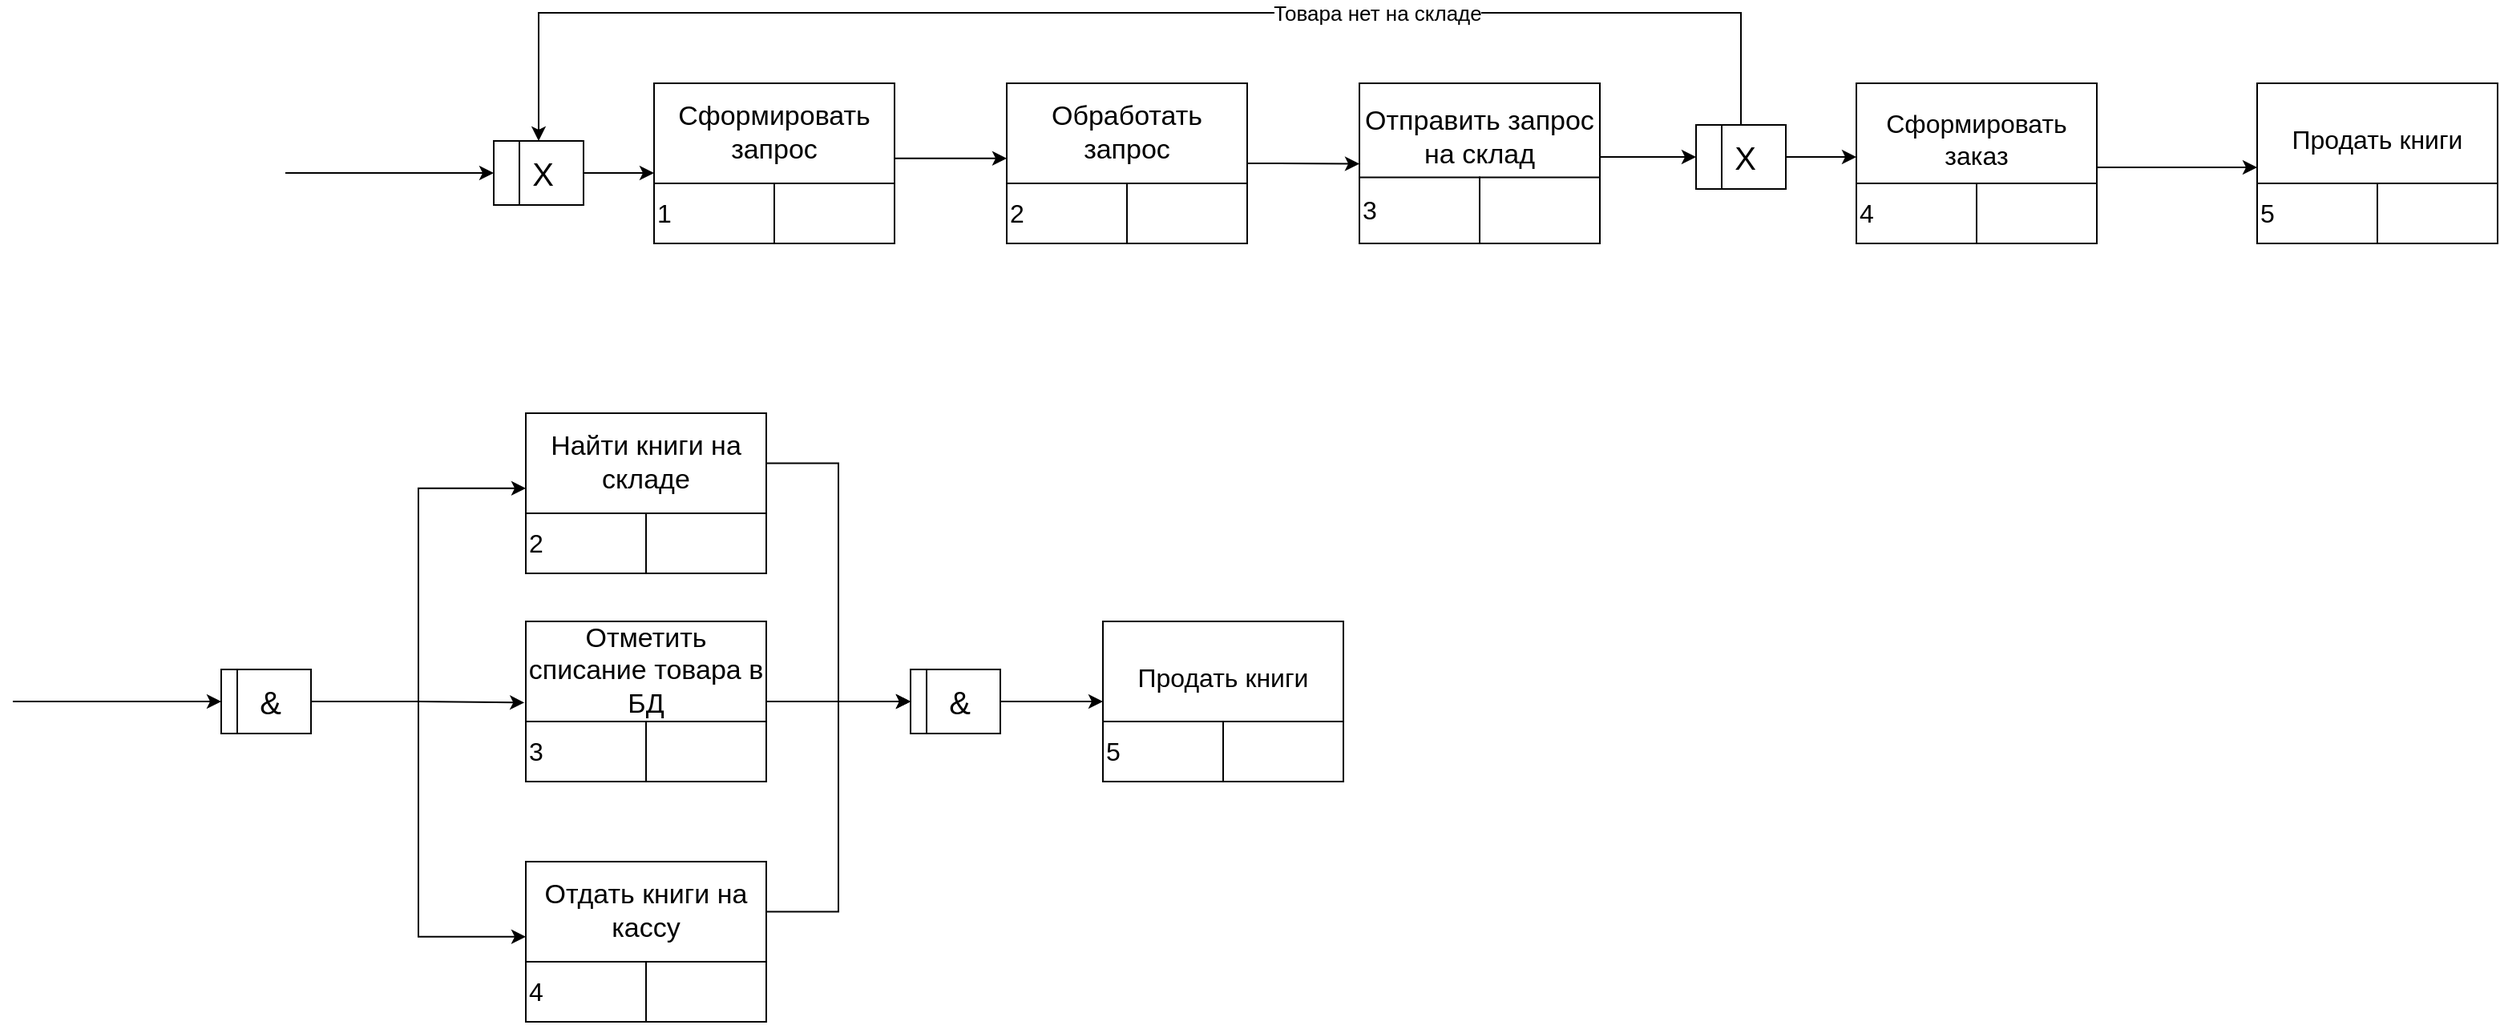 <mxfile version="22.0.0" type="github">
  <diagram name="Страница — 1" id="YEYx_S7np20xCLuWIb5I">
    <mxGraphModel dx="836" dy="529" grid="1" gridSize="10" guides="1" tooltips="1" connect="1" arrows="1" fold="1" page="1" pageScale="1" pageWidth="1169" pageHeight="827" math="0" shadow="0">
      <root>
        <mxCell id="0" />
        <mxCell id="1" parent="0" />
        <mxCell id="KCzzuOQfdrju5-R5w8kE-15" value="" style="group" vertex="1" connectable="0" parent="1">
          <mxGeometry x="970" y="304" width="150" height="110" as="geometry" />
        </mxCell>
        <mxCell id="KCzzuOQfdrju5-R5w8kE-16" value="&lt;span style=&quot;font-size: 17px;&quot;&gt;Отправить запрос на склад&lt;/span&gt;" style="rounded=0;whiteSpace=wrap;html=1;" vertex="1" parent="KCzzuOQfdrju5-R5w8kE-15">
          <mxGeometry y="10" width="150" height="67" as="geometry" />
        </mxCell>
        <mxCell id="KCzzuOQfdrju5-R5w8kE-17" value="&lt;font style=&quot;font-size: 16px;&quot;&gt;3&lt;/font&gt;" style="rounded=0;whiteSpace=wrap;html=1;align=left;" vertex="1" parent="KCzzuOQfdrju5-R5w8kE-15">
          <mxGeometry y="68.75" width="75" height="41.25" as="geometry" />
        </mxCell>
        <mxCell id="KCzzuOQfdrju5-R5w8kE-18" value="" style="rounded=0;whiteSpace=wrap;html=1;" vertex="1" parent="KCzzuOQfdrju5-R5w8kE-15">
          <mxGeometry x="75" y="68.75" width="75" height="41.25" as="geometry" />
        </mxCell>
        <mxCell id="KCzzuOQfdrju5-R5w8kE-45" value="" style="group" vertex="1" connectable="0" parent="1">
          <mxGeometry x="530" y="314" width="150" height="100" as="geometry" />
        </mxCell>
        <mxCell id="KCzzuOQfdrju5-R5w8kE-46" value="&lt;font style=&quot;font-size: 17px;&quot;&gt;Сформировать запрос&lt;/font&gt;" style="rounded=0;whiteSpace=wrap;html=1;" vertex="1" parent="KCzzuOQfdrju5-R5w8kE-45">
          <mxGeometry width="150" height="62.5" as="geometry" />
        </mxCell>
        <mxCell id="KCzzuOQfdrju5-R5w8kE-47" value="&lt;font style=&quot;font-size: 16px;&quot;&gt;1&lt;/font&gt;" style="rounded=0;whiteSpace=wrap;html=1;align=left;" vertex="1" parent="KCzzuOQfdrju5-R5w8kE-45">
          <mxGeometry y="62.5" width="75" height="37.5" as="geometry" />
        </mxCell>
        <mxCell id="KCzzuOQfdrju5-R5w8kE-48" value="" style="rounded=0;whiteSpace=wrap;html=1;" vertex="1" parent="KCzzuOQfdrju5-R5w8kE-45">
          <mxGeometry x="75" y="62.5" width="75" height="37.5" as="geometry" />
        </mxCell>
        <mxCell id="KCzzuOQfdrju5-R5w8kE-50" value="" style="group" vertex="1" connectable="0" parent="1">
          <mxGeometry x="450" y="520" width="150" height="100" as="geometry" />
        </mxCell>
        <mxCell id="KCzzuOQfdrju5-R5w8kE-51" value="&lt;font style=&quot;font-size: 17px;&quot;&gt;Найти книги на складе&lt;/font&gt;" style="rounded=0;whiteSpace=wrap;html=1;" vertex="1" parent="KCzzuOQfdrju5-R5w8kE-50">
          <mxGeometry width="150" height="62.5" as="geometry" />
        </mxCell>
        <mxCell id="KCzzuOQfdrju5-R5w8kE-52" value="&lt;span style=&quot;font-size: 16px;&quot;&gt;2&lt;/span&gt;" style="rounded=0;whiteSpace=wrap;html=1;align=left;" vertex="1" parent="KCzzuOQfdrju5-R5w8kE-50">
          <mxGeometry y="62.5" width="75" height="37.5" as="geometry" />
        </mxCell>
        <mxCell id="KCzzuOQfdrju5-R5w8kE-53" value="" style="rounded=0;whiteSpace=wrap;html=1;" vertex="1" parent="KCzzuOQfdrju5-R5w8kE-50">
          <mxGeometry x="75" y="62.5" width="75" height="37.5" as="geometry" />
        </mxCell>
        <mxCell id="KCzzuOQfdrju5-R5w8kE-54" value="" style="group" vertex="1" connectable="0" parent="1">
          <mxGeometry x="750" y="314" width="150" height="100" as="geometry" />
        </mxCell>
        <mxCell id="KCzzuOQfdrju5-R5w8kE-55" value="&lt;font style=&quot;font-size: 17px;&quot;&gt;Обработать запрос&lt;/font&gt;" style="rounded=0;whiteSpace=wrap;html=1;" vertex="1" parent="KCzzuOQfdrju5-R5w8kE-54">
          <mxGeometry width="150" height="62.5" as="geometry" />
        </mxCell>
        <mxCell id="KCzzuOQfdrju5-R5w8kE-56" value="&lt;span style=&quot;font-size: 16px;&quot;&gt;2&lt;/span&gt;" style="rounded=0;whiteSpace=wrap;html=1;align=left;" vertex="1" parent="KCzzuOQfdrju5-R5w8kE-54">
          <mxGeometry y="62.5" width="75" height="37.5" as="geometry" />
        </mxCell>
        <mxCell id="KCzzuOQfdrju5-R5w8kE-57" value="" style="rounded=0;whiteSpace=wrap;html=1;" vertex="1" parent="KCzzuOQfdrju5-R5w8kE-54">
          <mxGeometry x="75" y="62.5" width="75" height="37.5" as="geometry" />
        </mxCell>
        <mxCell id="KCzzuOQfdrju5-R5w8kE-58" style="edgeStyle=orthogonalEdgeStyle;rounded=0;orthogonalLoop=1;jettySize=auto;html=1;entryX=0;entryY=0.75;entryDx=0;entryDy=0;" edge="1" parent="1" source="KCzzuOQfdrju5-R5w8kE-46" target="KCzzuOQfdrju5-R5w8kE-55">
          <mxGeometry relative="1" as="geometry">
            <Array as="points">
              <mxPoint x="715" y="360" />
            </Array>
          </mxGeometry>
        </mxCell>
        <mxCell id="KCzzuOQfdrju5-R5w8kE-60" style="edgeStyle=orthogonalEdgeStyle;rounded=0;orthogonalLoop=1;jettySize=auto;html=1;entryX=0;entryY=0.75;entryDx=0;entryDy=0;" edge="1" parent="1" source="KCzzuOQfdrju5-R5w8kE-55" target="KCzzuOQfdrju5-R5w8kE-16">
          <mxGeometry relative="1" as="geometry">
            <Array as="points">
              <mxPoint x="920" y="364" />
              <mxPoint x="920" y="364" />
            </Array>
          </mxGeometry>
        </mxCell>
        <mxCell id="KCzzuOQfdrju5-R5w8kE-61" value="" style="group" vertex="1" connectable="0" parent="1">
          <mxGeometry x="1180" y="340" width="56" height="40" as="geometry" />
        </mxCell>
        <mxCell id="KCzzuOQfdrju5-R5w8kE-68" style="edgeStyle=orthogonalEdgeStyle;rounded=0;orthogonalLoop=1;jettySize=auto;html=1;" edge="1" parent="KCzzuOQfdrju5-R5w8kE-61" source="KCzzuOQfdrju5-R5w8kE-62">
          <mxGeometry relative="1" as="geometry">
            <mxPoint x="100.0" y="20" as="targetPoint" />
          </mxGeometry>
        </mxCell>
        <mxCell id="KCzzuOQfdrju5-R5w8kE-62" value="&lt;span style=&quot;font-size: 20px;&quot;&gt;&amp;nbsp;X&lt;/span&gt;" style="rounded=0;whiteSpace=wrap;html=1;" vertex="1" parent="KCzzuOQfdrju5-R5w8kE-61">
          <mxGeometry width="56" height="40" as="geometry" />
        </mxCell>
        <mxCell id="KCzzuOQfdrju5-R5w8kE-63" value="" style="rounded=0;whiteSpace=wrap;html=1;" vertex="1" parent="KCzzuOQfdrju5-R5w8kE-61">
          <mxGeometry width="16" height="40" as="geometry" />
        </mxCell>
        <mxCell id="KCzzuOQfdrju5-R5w8kE-64" style="edgeStyle=orthogonalEdgeStyle;rounded=0;orthogonalLoop=1;jettySize=auto;html=1;entryX=0;entryY=0.5;entryDx=0;entryDy=0;" edge="1" parent="1" source="KCzzuOQfdrju5-R5w8kE-16" target="KCzzuOQfdrju5-R5w8kE-63">
          <mxGeometry relative="1" as="geometry">
            <Array as="points">
              <mxPoint x="1140" y="360" />
              <mxPoint x="1140" y="360" />
            </Array>
          </mxGeometry>
        </mxCell>
        <mxCell id="KCzzuOQfdrju5-R5w8kE-65" style="edgeStyle=orthogonalEdgeStyle;rounded=0;orthogonalLoop=1;jettySize=auto;html=1;exitX=0.5;exitY=0;exitDx=0;exitDy=0;" edge="1" parent="1" source="KCzzuOQfdrju5-R5w8kE-62" target="KCzzuOQfdrju5-R5w8kE-112">
          <mxGeometry relative="1" as="geometry">
            <mxPoint x="1180.0" y="276.0" as="sourcePoint" />
            <mxPoint x="605" y="230" as="targetPoint" />
            <Array as="points">
              <mxPoint x="1208" y="270" />
              <mxPoint x="458" y="270" />
            </Array>
          </mxGeometry>
        </mxCell>
        <mxCell id="KCzzuOQfdrju5-R5w8kE-67" value="&lt;font style=&quot;font-size: 13px;&quot;&gt;Товара нет на складе&lt;/font&gt;" style="edgeLabel;html=1;align=center;verticalAlign=middle;resizable=0;points=[];" vertex="1" connectable="0" parent="KCzzuOQfdrju5-R5w8kE-65">
          <mxGeometry x="-0.341" relative="1" as="geometry">
            <mxPoint x="-1" as="offset" />
          </mxGeometry>
        </mxCell>
        <mxCell id="KCzzuOQfdrju5-R5w8kE-69" value="" style="group" vertex="1" connectable="0" parent="1">
          <mxGeometry x="1280" y="314" width="150" height="100" as="geometry" />
        </mxCell>
        <mxCell id="KCzzuOQfdrju5-R5w8kE-70" value="&lt;span style=&quot;font-size: 16px;&quot;&gt;Сформировать заказ&lt;/span&gt;" style="rounded=0;whiteSpace=wrap;html=1;" vertex="1" parent="KCzzuOQfdrju5-R5w8kE-69">
          <mxGeometry width="150" height="70" as="geometry" />
        </mxCell>
        <mxCell id="KCzzuOQfdrju5-R5w8kE-71" value="&lt;font style=&quot;font-size: 16px;&quot;&gt;4&lt;/font&gt;" style="rounded=0;whiteSpace=wrap;html=1;align=left;" vertex="1" parent="KCzzuOQfdrju5-R5w8kE-69">
          <mxGeometry y="62.5" width="75" height="37.5" as="geometry" />
        </mxCell>
        <mxCell id="KCzzuOQfdrju5-R5w8kE-72" value="" style="rounded=0;whiteSpace=wrap;html=1;" vertex="1" parent="KCzzuOQfdrju5-R5w8kE-69">
          <mxGeometry x="75" y="62.5" width="75" height="37.5" as="geometry" />
        </mxCell>
        <mxCell id="KCzzuOQfdrju5-R5w8kE-73" value="" style="group" vertex="1" connectable="0" parent="1">
          <mxGeometry x="1530" y="314" width="150" height="100" as="geometry" />
        </mxCell>
        <mxCell id="KCzzuOQfdrju5-R5w8kE-74" value="&lt;font style=&quot;font-size: 16px;&quot;&gt;Продать книги&lt;/font&gt;" style="rounded=0;whiteSpace=wrap;html=1;" vertex="1" parent="KCzzuOQfdrju5-R5w8kE-73">
          <mxGeometry width="150" height="70" as="geometry" />
        </mxCell>
        <mxCell id="KCzzuOQfdrju5-R5w8kE-75" value="&lt;span style=&quot;font-size: 16px;&quot;&gt;5&lt;/span&gt;" style="rounded=0;whiteSpace=wrap;html=1;align=left;" vertex="1" parent="KCzzuOQfdrju5-R5w8kE-73">
          <mxGeometry y="62.5" width="75" height="37.5" as="geometry" />
        </mxCell>
        <mxCell id="KCzzuOQfdrju5-R5w8kE-76" value="" style="rounded=0;whiteSpace=wrap;html=1;" vertex="1" parent="KCzzuOQfdrju5-R5w8kE-73">
          <mxGeometry x="75" y="62.5" width="75" height="37.5" as="geometry" />
        </mxCell>
        <mxCell id="KCzzuOQfdrju5-R5w8kE-78" style="edgeStyle=orthogonalEdgeStyle;rounded=0;orthogonalLoop=1;jettySize=auto;html=1;entryX=0;entryY=0.75;entryDx=0;entryDy=0;" edge="1" parent="1" source="KCzzuOQfdrju5-R5w8kE-70" target="KCzzuOQfdrju5-R5w8kE-74">
          <mxGeometry relative="1" as="geometry">
            <Array as="points">
              <mxPoint x="1480" y="367" />
            </Array>
          </mxGeometry>
        </mxCell>
        <mxCell id="KCzzuOQfdrju5-R5w8kE-83" value="" style="group" vertex="1" connectable="0" parent="1">
          <mxGeometry x="450" y="650" width="150" height="100" as="geometry" />
        </mxCell>
        <mxCell id="KCzzuOQfdrju5-R5w8kE-84" value="&lt;font style=&quot;font-size: 17px;&quot;&gt;Отметить списание товара в БД&lt;/font&gt;" style="rounded=0;whiteSpace=wrap;html=1;" vertex="1" parent="KCzzuOQfdrju5-R5w8kE-83">
          <mxGeometry width="150" height="62.5" as="geometry" />
        </mxCell>
        <mxCell id="KCzzuOQfdrju5-R5w8kE-85" value="&lt;span style=&quot;font-size: 16px;&quot;&gt;3&lt;/span&gt;" style="rounded=0;whiteSpace=wrap;html=1;align=left;" vertex="1" parent="KCzzuOQfdrju5-R5w8kE-83">
          <mxGeometry y="62.5" width="75" height="37.5" as="geometry" />
        </mxCell>
        <mxCell id="KCzzuOQfdrju5-R5w8kE-86" value="" style="rounded=0;whiteSpace=wrap;html=1;" vertex="1" parent="KCzzuOQfdrju5-R5w8kE-83">
          <mxGeometry x="75" y="62.5" width="75" height="37.5" as="geometry" />
        </mxCell>
        <mxCell id="KCzzuOQfdrju5-R5w8kE-88" value="" style="group" vertex="1" connectable="0" parent="1">
          <mxGeometry x="450" y="800" width="150" height="100" as="geometry" />
        </mxCell>
        <mxCell id="KCzzuOQfdrju5-R5w8kE-89" value="&lt;font style=&quot;font-size: 17px;&quot;&gt;Отдать книги на кассу&lt;/font&gt;" style="rounded=0;whiteSpace=wrap;html=1;" vertex="1" parent="KCzzuOQfdrju5-R5w8kE-88">
          <mxGeometry width="150" height="62.5" as="geometry" />
        </mxCell>
        <mxCell id="KCzzuOQfdrju5-R5w8kE-90" value="&lt;span style=&quot;font-size: 16px;&quot;&gt;4&lt;/span&gt;" style="rounded=0;whiteSpace=wrap;html=1;align=left;" vertex="1" parent="KCzzuOQfdrju5-R5w8kE-88">
          <mxGeometry y="62.5" width="75" height="37.5" as="geometry" />
        </mxCell>
        <mxCell id="KCzzuOQfdrju5-R5w8kE-91" value="" style="rounded=0;whiteSpace=wrap;html=1;" vertex="1" parent="KCzzuOQfdrju5-R5w8kE-88">
          <mxGeometry x="75" y="62.5" width="75" height="37.5" as="geometry" />
        </mxCell>
        <mxCell id="KCzzuOQfdrju5-R5w8kE-95" style="edgeStyle=orthogonalEdgeStyle;rounded=0;orthogonalLoop=1;jettySize=auto;html=1;entryX=0;entryY=0.75;entryDx=0;entryDy=0;" edge="1" parent="1" source="KCzzuOQfdrju5-R5w8kE-92" target="KCzzuOQfdrju5-R5w8kE-51">
          <mxGeometry relative="1" as="geometry" />
        </mxCell>
        <mxCell id="KCzzuOQfdrju5-R5w8kE-97" style="edgeStyle=orthogonalEdgeStyle;rounded=0;orthogonalLoop=1;jettySize=auto;html=1;entryX=0;entryY=0.75;entryDx=0;entryDy=0;" edge="1" parent="1" source="KCzzuOQfdrju5-R5w8kE-92" target="KCzzuOQfdrju5-R5w8kE-89">
          <mxGeometry relative="1" as="geometry" />
        </mxCell>
        <mxCell id="KCzzuOQfdrju5-R5w8kE-98" style="edgeStyle=orthogonalEdgeStyle;rounded=0;orthogonalLoop=1;jettySize=auto;html=1;entryX=-0.006;entryY=0.812;entryDx=0;entryDy=0;entryPerimeter=0;" edge="1" parent="1" source="KCzzuOQfdrju5-R5w8kE-92" target="KCzzuOQfdrju5-R5w8kE-84">
          <mxGeometry relative="1" as="geometry">
            <mxPoint x="440" y="700" as="targetPoint" />
          </mxGeometry>
        </mxCell>
        <mxCell id="KCzzuOQfdrju5-R5w8kE-92" value="&lt;span style=&quot;font-size: 20px;&quot;&gt;&amp;nbsp;&amp;amp;&lt;/span&gt;" style="rounded=0;whiteSpace=wrap;html=1;" vertex="1" parent="1">
          <mxGeometry x="260" y="680" width="56" height="40" as="geometry" />
        </mxCell>
        <mxCell id="KCzzuOQfdrju5-R5w8kE-93" value="" style="rounded=0;whiteSpace=wrap;html=1;" vertex="1" parent="1">
          <mxGeometry x="260" y="680" width="10" height="40" as="geometry" />
        </mxCell>
        <mxCell id="KCzzuOQfdrju5-R5w8kE-94" style="edgeStyle=orthogonalEdgeStyle;rounded=0;orthogonalLoop=1;jettySize=auto;html=1;entryX=0;entryY=0.5;entryDx=0;entryDy=0;" edge="1" parent="1" target="KCzzuOQfdrju5-R5w8kE-93">
          <mxGeometry relative="1" as="geometry">
            <mxPoint x="130" y="700" as="sourcePoint" />
            <Array as="points">
              <mxPoint x="230" y="700" />
              <mxPoint x="230" y="700" />
            </Array>
          </mxGeometry>
        </mxCell>
        <mxCell id="KCzzuOQfdrju5-R5w8kE-99" value="" style="group" vertex="1" connectable="0" parent="1">
          <mxGeometry x="810" y="650" width="150" height="100" as="geometry" />
        </mxCell>
        <mxCell id="KCzzuOQfdrju5-R5w8kE-100" value="&lt;font style=&quot;font-size: 16px;&quot;&gt;Продать книги&lt;/font&gt;" style="rounded=0;whiteSpace=wrap;html=1;" vertex="1" parent="KCzzuOQfdrju5-R5w8kE-99">
          <mxGeometry width="150" height="70" as="geometry" />
        </mxCell>
        <mxCell id="KCzzuOQfdrju5-R5w8kE-101" value="&lt;span style=&quot;font-size: 16px;&quot;&gt;5&lt;/span&gt;" style="rounded=0;whiteSpace=wrap;html=1;align=left;" vertex="1" parent="KCzzuOQfdrju5-R5w8kE-99">
          <mxGeometry y="62.5" width="75" height="37.5" as="geometry" />
        </mxCell>
        <mxCell id="KCzzuOQfdrju5-R5w8kE-102" value="" style="rounded=0;whiteSpace=wrap;html=1;" vertex="1" parent="KCzzuOQfdrju5-R5w8kE-99">
          <mxGeometry x="75" y="62.5" width="75" height="37.5" as="geometry" />
        </mxCell>
        <mxCell id="KCzzuOQfdrju5-R5w8kE-108" style="edgeStyle=orthogonalEdgeStyle;rounded=0;orthogonalLoop=1;jettySize=auto;html=1;" edge="1" parent="1" source="KCzzuOQfdrju5-R5w8kE-103">
          <mxGeometry relative="1" as="geometry">
            <mxPoint x="810.0" y="700" as="targetPoint" />
          </mxGeometry>
        </mxCell>
        <mxCell id="KCzzuOQfdrju5-R5w8kE-103" value="&lt;span style=&quot;font-size: 20px;&quot;&gt;&amp;nbsp;&amp;amp;&lt;/span&gt;" style="rounded=0;whiteSpace=wrap;html=1;" vertex="1" parent="1">
          <mxGeometry x="690" y="680" width="56" height="40" as="geometry" />
        </mxCell>
        <mxCell id="KCzzuOQfdrju5-R5w8kE-104" style="edgeStyle=orthogonalEdgeStyle;rounded=0;orthogonalLoop=1;jettySize=auto;html=1;entryX=0;entryY=0.5;entryDx=0;entryDy=0;" edge="1" parent="1" source="KCzzuOQfdrju5-R5w8kE-51" target="KCzzuOQfdrju5-R5w8kE-103">
          <mxGeometry relative="1" as="geometry" />
        </mxCell>
        <mxCell id="KCzzuOQfdrju5-R5w8kE-106" style="edgeStyle=orthogonalEdgeStyle;rounded=0;orthogonalLoop=1;jettySize=auto;html=1;entryX=0;entryY=0.5;entryDx=0;entryDy=0;" edge="1" parent="1" source="KCzzuOQfdrju5-R5w8kE-84" target="KCzzuOQfdrju5-R5w8kE-103">
          <mxGeometry relative="1" as="geometry">
            <Array as="points">
              <mxPoint x="620" y="700" />
              <mxPoint x="620" y="700" />
            </Array>
          </mxGeometry>
        </mxCell>
        <mxCell id="KCzzuOQfdrju5-R5w8kE-107" style="edgeStyle=orthogonalEdgeStyle;rounded=0;orthogonalLoop=1;jettySize=auto;html=1;entryX=0;entryY=0.5;entryDx=0;entryDy=0;" edge="1" parent="1" source="KCzzuOQfdrju5-R5w8kE-89" target="KCzzuOQfdrju5-R5w8kE-103">
          <mxGeometry relative="1" as="geometry" />
        </mxCell>
        <mxCell id="KCzzuOQfdrju5-R5w8kE-109" value="" style="rounded=0;whiteSpace=wrap;html=1;" vertex="1" parent="1">
          <mxGeometry x="690" y="680" width="10" height="40" as="geometry" />
        </mxCell>
        <mxCell id="KCzzuOQfdrju5-R5w8kE-110" value="" style="group" vertex="1" connectable="0" parent="1">
          <mxGeometry x="430" y="350" width="56" height="40" as="geometry" />
        </mxCell>
        <mxCell id="KCzzuOQfdrju5-R5w8kE-111" style="edgeStyle=orthogonalEdgeStyle;rounded=0;orthogonalLoop=1;jettySize=auto;html=1;" edge="1" parent="KCzzuOQfdrju5-R5w8kE-110" source="KCzzuOQfdrju5-R5w8kE-112">
          <mxGeometry relative="1" as="geometry">
            <mxPoint x="100.0" y="20" as="targetPoint" />
          </mxGeometry>
        </mxCell>
        <mxCell id="KCzzuOQfdrju5-R5w8kE-112" value="&lt;span style=&quot;font-size: 20px;&quot;&gt;&amp;nbsp;X&lt;/span&gt;" style="rounded=0;whiteSpace=wrap;html=1;" vertex="1" parent="KCzzuOQfdrju5-R5w8kE-110">
          <mxGeometry width="56" height="40" as="geometry" />
        </mxCell>
        <mxCell id="KCzzuOQfdrju5-R5w8kE-113" value="" style="rounded=0;whiteSpace=wrap;html=1;" vertex="1" parent="KCzzuOQfdrju5-R5w8kE-110">
          <mxGeometry width="16" height="40" as="geometry" />
        </mxCell>
        <mxCell id="KCzzuOQfdrju5-R5w8kE-114" value="" style="endArrow=classic;html=1;rounded=0;entryX=0;entryY=0.5;entryDx=0;entryDy=0;" edge="1" parent="1" target="KCzzuOQfdrju5-R5w8kE-113">
          <mxGeometry width="50" height="50" relative="1" as="geometry">
            <mxPoint x="300" y="370" as="sourcePoint" />
            <mxPoint x="330" y="370" as="targetPoint" />
          </mxGeometry>
        </mxCell>
      </root>
    </mxGraphModel>
  </diagram>
</mxfile>
